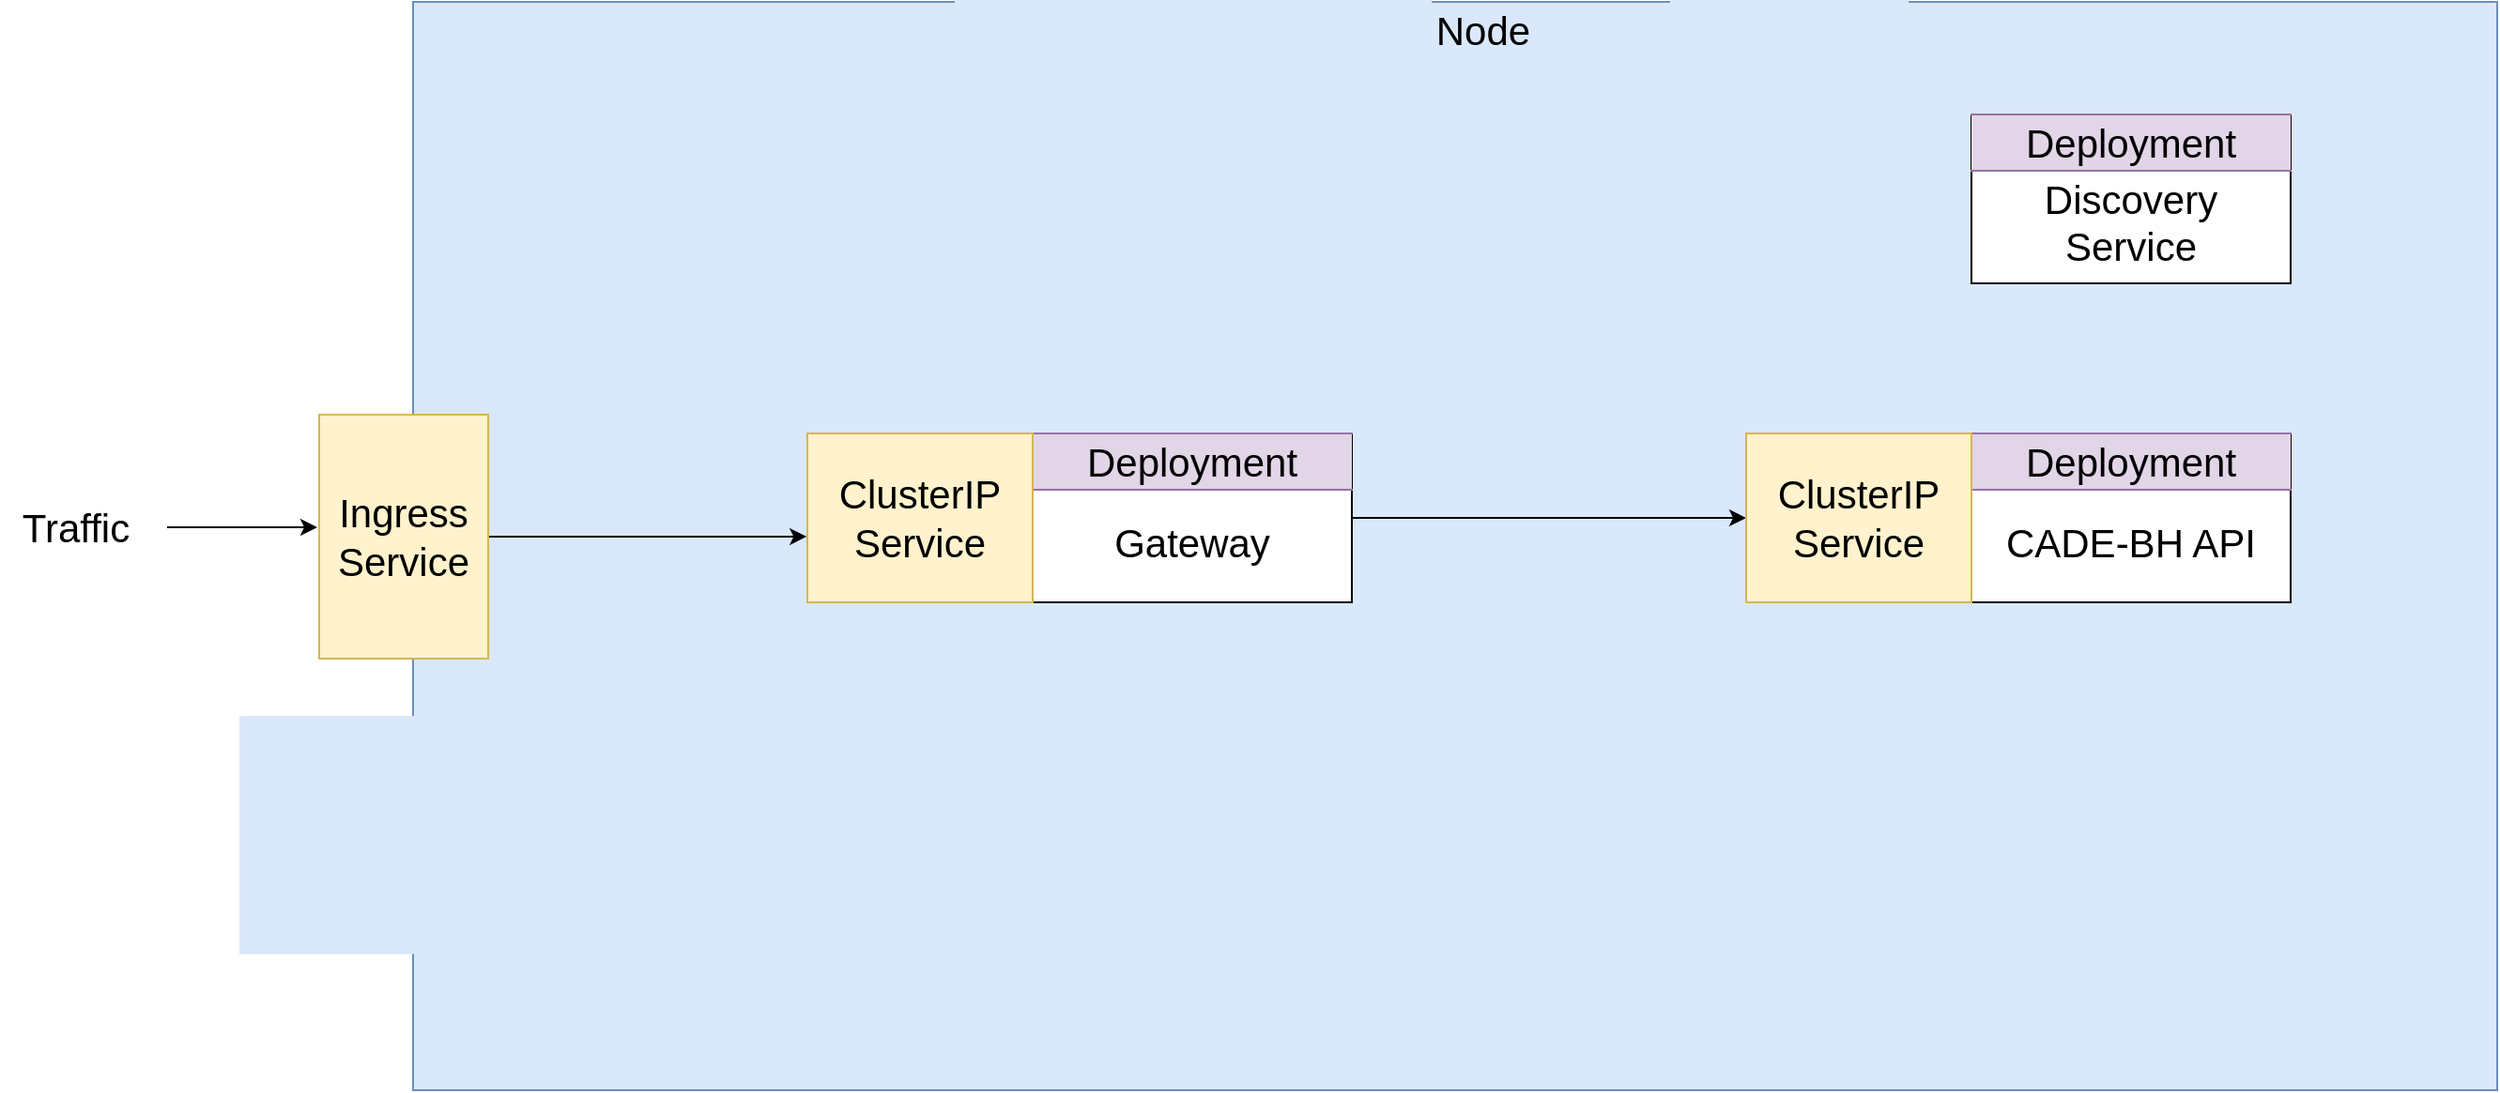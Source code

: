 <mxfile version="20.8.5" type="github">
  <diagram id="beI70VqmgYFiX3Y--h8N" name="Page-1">
    <mxGraphModel dx="1400" dy="1832" grid="1" gridSize="10" guides="1" tooltips="1" connect="1" arrows="1" fold="1" page="1" pageScale="1" pageWidth="850" pageHeight="1100" math="0" shadow="0">
      <root>
        <mxCell id="0" />
        <mxCell id="1" parent="0" />
        <mxCell id="KpHtsdNiOhYFoA-XpZPj-2" value="" style="rounded=0;whiteSpace=wrap;html=1;fillColor=#dae8fc;strokeColor=#6c8ebf;" vertex="1" parent="1">
          <mxGeometry x="330" y="-40" width="1110" height="580" as="geometry" />
        </mxCell>
        <mxCell id="KpHtsdNiOhYFoA-XpZPj-15" style="edgeStyle=orthogonalEdgeStyle;rounded=0;orthogonalLoop=1;jettySize=auto;html=1;exitX=1;exitY=0.5;exitDx=0;exitDy=0;entryX=0;entryY=0.5;entryDx=0;entryDy=0;fontSize=21;" edge="1" parent="1" source="KpHtsdNiOhYFoA-XpZPj-7" target="KpHtsdNiOhYFoA-XpZPj-14">
          <mxGeometry relative="1" as="geometry" />
        </mxCell>
        <mxCell id="KpHtsdNiOhYFoA-XpZPj-7" value="&lt;br&gt;Gateway" style="rounded=0;whiteSpace=wrap;html=1;fontSize=21;" vertex="1" parent="1">
          <mxGeometry x="660" y="190" width="170" height="90" as="geometry" />
        </mxCell>
        <mxCell id="KpHtsdNiOhYFoA-XpZPj-3" value="Node" style="text;html=1;strokeColor=none;fillColor=none;align=center;verticalAlign=middle;whiteSpace=wrap;rounded=0;fontSize=21;" vertex="1" parent="1">
          <mxGeometry x="870" y="-40" width="60" height="30" as="geometry" />
        </mxCell>
        <mxCell id="KpHtsdNiOhYFoA-XpZPj-11" style="edgeStyle=orthogonalEdgeStyle;rounded=0;orthogonalLoop=1;jettySize=auto;html=1;exitX=1;exitY=0.5;exitDx=0;exitDy=0;entryX=-0.003;entryY=0.611;entryDx=0;entryDy=0;entryPerimeter=0;fontSize=21;" edge="1" parent="1" source="KpHtsdNiOhYFoA-XpZPj-4" target="KpHtsdNiOhYFoA-XpZPj-9">
          <mxGeometry relative="1" as="geometry" />
        </mxCell>
        <mxCell id="KpHtsdNiOhYFoA-XpZPj-4" value="Ingress Service" style="rounded=0;whiteSpace=wrap;html=1;fontSize=21;fillColor=#fff2cc;strokeColor=#d6b656;" vertex="1" parent="1">
          <mxGeometry x="280" y="180" width="90" height="130" as="geometry" />
        </mxCell>
        <mxCell id="KpHtsdNiOhYFoA-XpZPj-6" value="Deployment" style="shape=partialRectangle;whiteSpace=wrap;html=1;left=0;right=0;fillColor=#e1d5e7;fontSize=21;strokeColor=#9673a6;" vertex="1" parent="1">
          <mxGeometry x="660" y="190" width="170" height="30" as="geometry" />
        </mxCell>
        <mxCell id="KpHtsdNiOhYFoA-XpZPj-9" value="ClusterIP Service" style="rounded=0;whiteSpace=wrap;html=1;fontSize=21;fillColor=#fff2cc;strokeColor=#d6b656;" vertex="1" parent="1">
          <mxGeometry x="540" y="190" width="120" height="90" as="geometry" />
        </mxCell>
        <mxCell id="KpHtsdNiOhYFoA-XpZPj-12" value="&lt;br&gt;CADE-BH API" style="rounded=0;whiteSpace=wrap;html=1;fontSize=21;" vertex="1" parent="1">
          <mxGeometry x="1160" y="190" width="170" height="90" as="geometry" />
        </mxCell>
        <mxCell id="KpHtsdNiOhYFoA-XpZPj-13" value="Deployment" style="shape=partialRectangle;whiteSpace=wrap;html=1;left=0;right=0;fillColor=#e1d5e7;fontSize=21;strokeColor=#9673a6;" vertex="1" parent="1">
          <mxGeometry x="1160" y="190" width="170" height="30" as="geometry" />
        </mxCell>
        <mxCell id="KpHtsdNiOhYFoA-XpZPj-14" value="ClusterIP Service" style="rounded=0;whiteSpace=wrap;html=1;fontSize=21;fillColor=#fff2cc;strokeColor=#d6b656;" vertex="1" parent="1">
          <mxGeometry x="1040" y="190" width="120" height="90" as="geometry" />
        </mxCell>
        <mxCell id="KpHtsdNiOhYFoA-XpZPj-16" value="" style="endArrow=classic;html=1;rounded=0;fontSize=21;" edge="1" parent="1">
          <mxGeometry width="50" height="50" relative="1" as="geometry">
            <mxPoint x="199" y="240" as="sourcePoint" />
            <mxPoint x="279" y="240" as="targetPoint" />
          </mxGeometry>
        </mxCell>
        <mxCell id="KpHtsdNiOhYFoA-XpZPj-17" value="Traffic" style="text;html=1;align=center;verticalAlign=middle;resizable=0;points=[];autosize=1;strokeColor=none;fillColor=none;fontSize=21;" vertex="1" parent="1">
          <mxGeometry x="110" y="220" width="80" height="40" as="geometry" />
        </mxCell>
        <mxCell id="KpHtsdNiOhYFoA-XpZPj-18" value="&lt;br&gt;Discovery Service" style="rounded=0;whiteSpace=wrap;html=1;fontSize=21;" vertex="1" parent="1">
          <mxGeometry x="1160" y="20" width="170" height="90" as="geometry" />
        </mxCell>
        <mxCell id="KpHtsdNiOhYFoA-XpZPj-19" value="Deployment" style="shape=partialRectangle;whiteSpace=wrap;html=1;left=0;right=0;fillColor=#e1d5e7;fontSize=21;strokeColor=#9673a6;" vertex="1" parent="1">
          <mxGeometry x="1160" y="20" width="170" height="30" as="geometry" />
        </mxCell>
      </root>
    </mxGraphModel>
  </diagram>
</mxfile>
